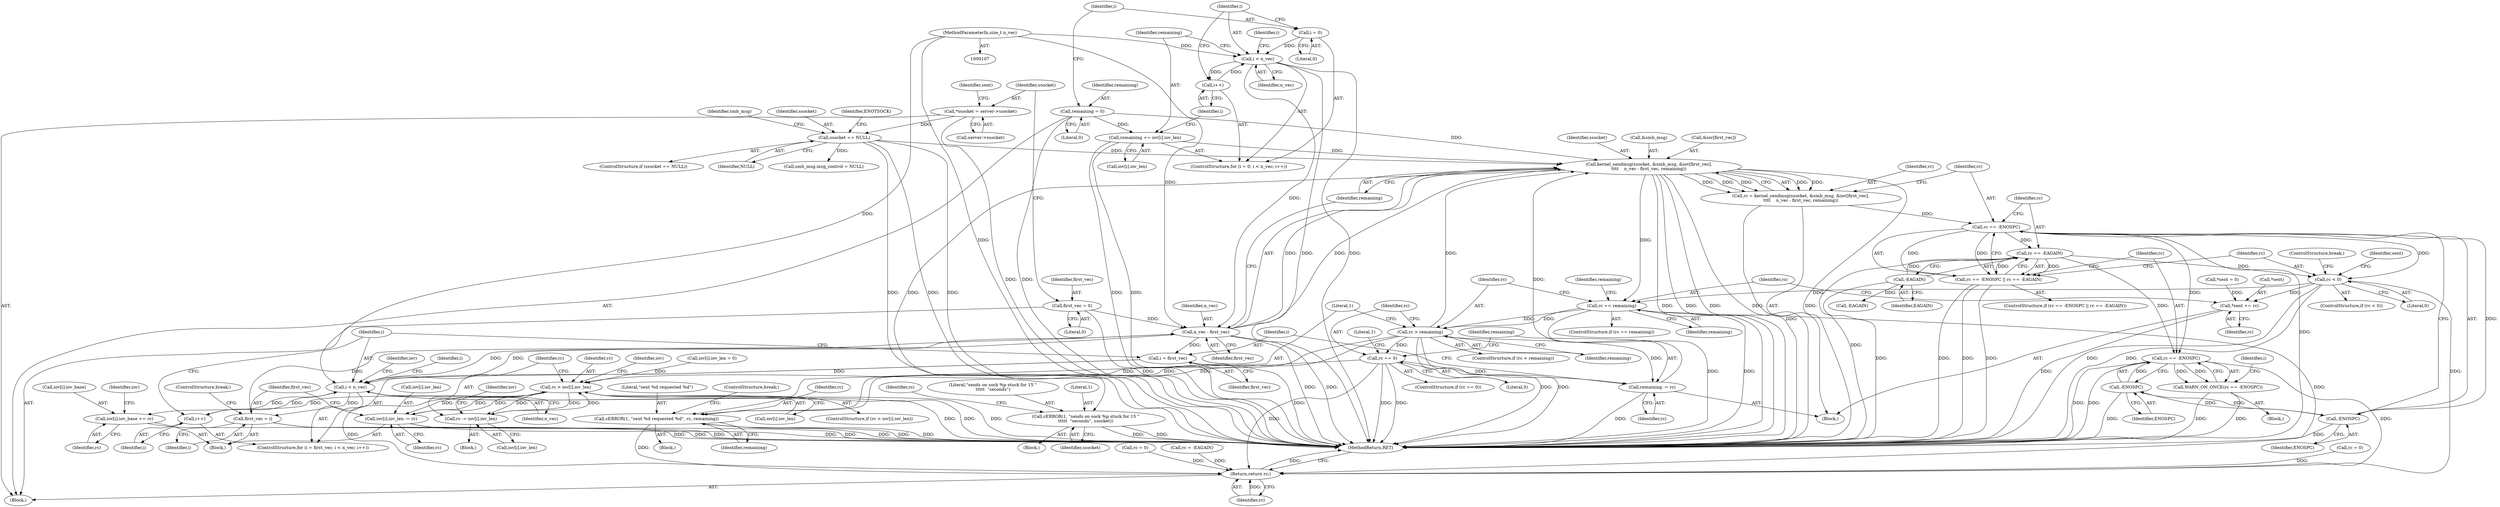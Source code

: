 digraph "0_linux_ea702b80e0bbb2448e201472127288beb82ca2fe@pointer" {
"1000214" [label="(Call,kernel_sendmsg(ssocket, &smb_msg, &iov[first_vec],\n\t\t\t\t    n_vec - first_vec, remaining))"];
"1000138" [label="(Call,ssocket == NULL)"];
"1000128" [label="(Call,*ssocket = server->ssocket)"];
"1000222" [label="(Call,n_vec - first_vec)"];
"1000319" [label="(Call,i < n_vec)"];
"1000322" [label="(Call,i++)"];
"1000316" [label="(Call,i = first_vec)"];
"1000110" [label="(MethodParameterIn,size_t n_vec)"];
"1000194" [label="(Call,i < n_vec)"];
"1000191" [label="(Call,i = 0)"];
"1000197" [label="(Call,i++)"];
"1000124" [label="(Call,first_vec = 0)"];
"1000371" [label="(Call,first_vec = i)"];
"1000187" [label="(Call,remaining = 0)"];
"1000312" [label="(Call,remaining -= rc)"];
"1000302" [label="(Call,rc == 0)"];
"1000291" [label="(Call,rc > remaining)"];
"1000282" [label="(Call,rc == remaining)"];
"1000273" [label="(Call,rc < 0)"];
"1000232" [label="(Call,rc == -EAGAIN)"];
"1000228" [label="(Call,rc == -ENOSPC)"];
"1000212" [label="(Call,rc = kernel_sendmsg(ssocket, &smb_msg, &iov[first_vec],\n\t\t\t\t    n_vec - first_vec, remaining))"];
"1000214" [label="(Call,kernel_sendmsg(ssocket, &smb_msg, &iov[first_vec],\n\t\t\t\t    n_vec - first_vec, remaining))"];
"1000199" [label="(Call,remaining += iov[i].iov_len)"];
"1000230" [label="(Call,-ENOSPC)"];
"1000240" [label="(Call,-ENOSPC)"];
"1000234" [label="(Call,-EAGAIN)"];
"1000227" [label="(Call,rc == -ENOSPC || rc == -EAGAIN)"];
"1000238" [label="(Call,rc == -ENOSPC)"];
"1000237" [label="(Call,WARN_ON_ONCE(rc == -ENOSPC))"];
"1000381" [label="(Return,return rc;)"];
"1000277" [label="(Call,*sent += rc)"];
"1000258" [label="(Call,cERROR(1, \"sends on sock %p stuck for 15 \"\n\t\t\t\t\t  \"seconds\", ssocket))"];
"1000295" [label="(Call,cERROR(1, \"sent %d requested %d\", rc, remaining))"];
"1000333" [label="(Call,rc > iov[i].iov_len)"];
"1000341" [label="(Call,rc -= iov[i].iov_len)"];
"1000357" [label="(Call,iov[i].iov_base += rc)"];
"1000364" [label="(Call,iov[i].iov_len -= rc)"];
"1000195" [label="(Identifier,i)"];
"1000110" [label="(MethodParameterIn,size_t n_vec)"];
"1000340" [label="(Block,)"];
"1000225" [label="(Identifier,remaining)"];
"1000276" [label="(ControlStructure,break;)"];
"1000382" [label="(Identifier,rc)"];
"1000281" [label="(ControlStructure,if (rc == remaining))"];
"1000234" [label="(Call,-EAGAIN)"];
"1000130" [label="(Call,server->ssocket)"];
"1000196" [label="(Identifier,n_vec)"];
"1000314" [label="(Identifier,rc)"];
"1000351" [label="(Identifier,iov)"];
"1000194" [label="(Call,i < n_vec)"];
"1000334" [label="(Identifier,rc)"];
"1000215" [label="(Identifier,ssocket)"];
"1000198" [label="(Identifier,i)"];
"1000378" [label="(Call,rc = 0)"];
"1000137" [label="(ControlStructure,if (ssocket == NULL))"];
"1000263" [label="(Identifier,rc)"];
"1000260" [label="(Literal,\"sends on sock %p stuck for 15 \"\n\t\t\t\t\t  \"seconds\")"];
"1000280" [label="(Identifier,rc)"];
"1000212" [label="(Call,rc = kernel_sendmsg(ssocket, &smb_msg, &iov[first_vec],\n\t\t\t\t    n_vec - first_vec, remaining))"];
"1000188" [label="(Identifier,remaining)"];
"1000321" [label="(Identifier,n_vec)"];
"1000262" [label="(Call,rc = -EAGAIN)"];
"1000226" [label="(ControlStructure,if (rc == -ENOSPC || rc == -EAGAIN))"];
"1000275" [label="(Literal,0)"];
"1000224" [label="(Identifier,first_vec)"];
"1000320" [label="(Identifier,i)"];
"1000243" [label="(Identifier,i)"];
"1000316" [label="(Call,i = first_vec)"];
"1000367" [label="(Identifier,iov)"];
"1000240" [label="(Call,-ENOSPC)"];
"1000207" [label="(Identifier,i)"];
"1000222" [label="(Call,n_vec - first_vec)"];
"1000279" [label="(Identifier,sent)"];
"1000193" [label="(Literal,0)"];
"1000342" [label="(Identifier,rc)"];
"1000126" [label="(Literal,0)"];
"1000313" [label="(Identifier,remaining)"];
"1000216" [label="(Call,&smb_msg)"];
"1000360" [label="(Identifier,iov)"];
"1000372" [label="(Identifier,first_vec)"];
"1000239" [label="(Identifier,rc)"];
"1000319" [label="(Call,i < n_vec)"];
"1000146" [label="(Identifier,smb_msg)"];
"1000357" [label="(Call,iov[i].iov_base += rc)"];
"1000356" [label="(Block,)"];
"1000304" [label="(Literal,0)"];
"1000133" [label="(Call,*sent = 0)"];
"1000273" [label="(Call,rc < 0)"];
"1000227" [label="(Call,rc == -ENOSPC || rc == -EAGAIN)"];
"1000312" [label="(Call,remaining -= rc)"];
"1000315" [label="(ControlStructure,for (i = first_vec; i < n_vec; i++))"];
"1000370" [label="(Identifier,rc)"];
"1000139" [label="(Identifier,ssocket)"];
"1000374" [label="(ControlStructure,break;)"];
"1000297" [label="(Literal,\"sent %d requested %d\")"];
"1000328" [label="(Identifier,iov)"];
"1000191" [label="(Call,i = 0)"];
"1000125" [label="(Identifier,first_vec)"];
"1000295" [label="(Call,cERROR(1, \"sent %d requested %d\", rc, remaining))"];
"1000192" [label="(Identifier,i)"];
"1000332" [label="(ControlStructure,if (rc > iov[i].iov_len))"];
"1000333" [label="(Call,rc > iov[i].iov_len)"];
"1000278" [label="(Call,*sent)"];
"1000383" [label="(MethodReturn,RET)"];
"1000318" [label="(Identifier,first_vec)"];
"1000228" [label="(Call,rc == -ENOSPC)"];
"1000236" [label="(Block,)"];
"1000277" [label="(Call,*sent += rc)"];
"1000230" [label="(Call,-ENOSPC)"];
"1000187" [label="(Call,remaining = 0)"];
"1000343" [label="(Call,iov[i].iov_len)"];
"1000124" [label="(Call,first_vec = 0)"];
"1000233" [label="(Identifier,rc)"];
"1000294" [label="(Block,)"];
"1000282" [label="(Call,rc == remaining)"];
"1000363" [label="(Identifier,rc)"];
"1000292" [label="(Identifier,rc)"];
"1000232" [label="(Call,rc == -EAGAIN)"];
"1000335" [label="(Call,iov[i].iov_len)"];
"1000112" [label="(Block,)"];
"1000218" [label="(Call,&iov[first_vec])"];
"1000274" [label="(Identifier,rc)"];
"1000358" [label="(Call,iov[i].iov_base)"];
"1000140" [label="(Identifier,NULL)"];
"1000365" [label="(Call,iov[i].iov_len)"];
"1000371" [label="(Call,first_vec = i)"];
"1000235" [label="(Identifier,EAGAIN)"];
"1000129" [label="(Identifier,ssocket)"];
"1000238" [label="(Call,rc == -ENOSPC)"];
"1000135" [label="(Identifier,sent)"];
"1000376" [label="(Identifier,i)"];
"1000200" [label="(Identifier,remaining)"];
"1000261" [label="(Identifier,ssocket)"];
"1000214" [label="(Call,kernel_sendmsg(ssocket, &smb_msg, &iov[first_vec],\n\t\t\t\t    n_vec - first_vec, remaining))"];
"1000197" [label="(Call,i++)"];
"1000307" [label="(Literal,1)"];
"1000264" [label="(Call,-EAGAIN)"];
"1000229" [label="(Identifier,rc)"];
"1000348" [label="(Call,iov[i].iov_len = 0)"];
"1000272" [label="(ControlStructure,if (rc < 0))"];
"1000341" [label="(Call,rc -= iov[i].iov_len)"];
"1000143" [label="(Identifier,ENOTSOCK)"];
"1000300" [label="(ControlStructure,break;)"];
"1000293" [label="(Identifier,remaining)"];
"1000128" [label="(Call,*ssocket = server->ssocket)"];
"1000190" [label="(ControlStructure,for (i = 0; i < n_vec; i++))"];
"1000258" [label="(Call,cERROR(1, \"sends on sock %p stuck for 15 \"\n\t\t\t\t\t  \"seconds\", ssocket))"];
"1000283" [label="(Identifier,rc)"];
"1000160" [label="(Call,smb_msg.msg_control = NULL)"];
"1000138" [label="(Call,ssocket == NULL)"];
"1000301" [label="(ControlStructure,if (rc == 0))"];
"1000241" [label="(Identifier,ENOSPC)"];
"1000223" [label="(Identifier,n_vec)"];
"1000322" [label="(Call,i++)"];
"1000381" [label="(Return,return rc;)"];
"1000211" [label="(Block,)"];
"1000296" [label="(Literal,1)"];
"1000317" [label="(Identifier,i)"];
"1000373" [label="(Identifier,i)"];
"1000290" [label="(ControlStructure,if (rc > remaining))"];
"1000114" [label="(Call,rc = 0)"];
"1000231" [label="(Identifier,ENOSPC)"];
"1000201" [label="(Call,iov[i].iov_len)"];
"1000291" [label="(Call,rc > remaining)"];
"1000299" [label="(Identifier,remaining)"];
"1000298" [label="(Identifier,rc)"];
"1000303" [label="(Identifier,rc)"];
"1000259" [label="(Literal,1)"];
"1000199" [label="(Call,remaining += iov[i].iov_len)"];
"1000323" [label="(Identifier,i)"];
"1000284" [label="(Identifier,remaining)"];
"1000237" [label="(Call,WARN_ON_ONCE(rc == -ENOSPC))"];
"1000213" [label="(Identifier,rc)"];
"1000302" [label="(Call,rc == 0)"];
"1000257" [label="(Block,)"];
"1000189" [label="(Literal,0)"];
"1000287" [label="(Identifier,remaining)"];
"1000364" [label="(Call,iov[i].iov_len -= rc)"];
"1000214" -> "1000212"  [label="AST: "];
"1000214" -> "1000225"  [label="CFG: "];
"1000215" -> "1000214"  [label="AST: "];
"1000216" -> "1000214"  [label="AST: "];
"1000218" -> "1000214"  [label="AST: "];
"1000222" -> "1000214"  [label="AST: "];
"1000225" -> "1000214"  [label="AST: "];
"1000212" -> "1000214"  [label="CFG: "];
"1000214" -> "1000383"  [label="DDG: "];
"1000214" -> "1000383"  [label="DDG: "];
"1000214" -> "1000383"  [label="DDG: "];
"1000214" -> "1000383"  [label="DDG: "];
"1000214" -> "1000383"  [label="DDG: "];
"1000214" -> "1000212"  [label="DDG: "];
"1000214" -> "1000212"  [label="DDG: "];
"1000214" -> "1000212"  [label="DDG: "];
"1000214" -> "1000212"  [label="DDG: "];
"1000214" -> "1000212"  [label="DDG: "];
"1000138" -> "1000214"  [label="DDG: "];
"1000222" -> "1000214"  [label="DDG: "];
"1000222" -> "1000214"  [label="DDG: "];
"1000187" -> "1000214"  [label="DDG: "];
"1000312" -> "1000214"  [label="DDG: "];
"1000291" -> "1000214"  [label="DDG: "];
"1000199" -> "1000214"  [label="DDG: "];
"1000214" -> "1000258"  [label="DDG: "];
"1000214" -> "1000282"  [label="DDG: "];
"1000138" -> "1000137"  [label="AST: "];
"1000138" -> "1000140"  [label="CFG: "];
"1000139" -> "1000138"  [label="AST: "];
"1000140" -> "1000138"  [label="AST: "];
"1000143" -> "1000138"  [label="CFG: "];
"1000146" -> "1000138"  [label="CFG: "];
"1000138" -> "1000383"  [label="DDG: "];
"1000138" -> "1000383"  [label="DDG: "];
"1000138" -> "1000383"  [label="DDG: "];
"1000128" -> "1000138"  [label="DDG: "];
"1000138" -> "1000160"  [label="DDG: "];
"1000128" -> "1000112"  [label="AST: "];
"1000128" -> "1000130"  [label="CFG: "];
"1000129" -> "1000128"  [label="AST: "];
"1000130" -> "1000128"  [label="AST: "];
"1000135" -> "1000128"  [label="CFG: "];
"1000128" -> "1000383"  [label="DDG: "];
"1000222" -> "1000224"  [label="CFG: "];
"1000223" -> "1000222"  [label="AST: "];
"1000224" -> "1000222"  [label="AST: "];
"1000225" -> "1000222"  [label="CFG: "];
"1000222" -> "1000383"  [label="DDG: "];
"1000222" -> "1000383"  [label="DDG: "];
"1000319" -> "1000222"  [label="DDG: "];
"1000194" -> "1000222"  [label="DDG: "];
"1000110" -> "1000222"  [label="DDG: "];
"1000124" -> "1000222"  [label="DDG: "];
"1000371" -> "1000222"  [label="DDG: "];
"1000222" -> "1000316"  [label="DDG: "];
"1000222" -> "1000319"  [label="DDG: "];
"1000319" -> "1000315"  [label="AST: "];
"1000319" -> "1000321"  [label="CFG: "];
"1000320" -> "1000319"  [label="AST: "];
"1000321" -> "1000319"  [label="AST: "];
"1000328" -> "1000319"  [label="CFG: "];
"1000376" -> "1000319"  [label="CFG: "];
"1000319" -> "1000383"  [label="DDG: "];
"1000319" -> "1000383"  [label="DDG: "];
"1000322" -> "1000319"  [label="DDG: "];
"1000316" -> "1000319"  [label="DDG: "];
"1000110" -> "1000319"  [label="DDG: "];
"1000319" -> "1000322"  [label="DDG: "];
"1000319" -> "1000371"  [label="DDG: "];
"1000322" -> "1000315"  [label="AST: "];
"1000322" -> "1000323"  [label="CFG: "];
"1000323" -> "1000322"  [label="AST: "];
"1000320" -> "1000322"  [label="CFG: "];
"1000316" -> "1000315"  [label="AST: "];
"1000316" -> "1000318"  [label="CFG: "];
"1000317" -> "1000316"  [label="AST: "];
"1000318" -> "1000316"  [label="AST: "];
"1000320" -> "1000316"  [label="CFG: "];
"1000316" -> "1000383"  [label="DDG: "];
"1000110" -> "1000107"  [label="AST: "];
"1000110" -> "1000383"  [label="DDG: "];
"1000110" -> "1000194"  [label="DDG: "];
"1000194" -> "1000190"  [label="AST: "];
"1000194" -> "1000196"  [label="CFG: "];
"1000195" -> "1000194"  [label="AST: "];
"1000196" -> "1000194"  [label="AST: "];
"1000200" -> "1000194"  [label="CFG: "];
"1000207" -> "1000194"  [label="CFG: "];
"1000194" -> "1000383"  [label="DDG: "];
"1000194" -> "1000383"  [label="DDG: "];
"1000191" -> "1000194"  [label="DDG: "];
"1000197" -> "1000194"  [label="DDG: "];
"1000194" -> "1000197"  [label="DDG: "];
"1000191" -> "1000190"  [label="AST: "];
"1000191" -> "1000193"  [label="CFG: "];
"1000192" -> "1000191"  [label="AST: "];
"1000193" -> "1000191"  [label="AST: "];
"1000195" -> "1000191"  [label="CFG: "];
"1000197" -> "1000190"  [label="AST: "];
"1000197" -> "1000198"  [label="CFG: "];
"1000198" -> "1000197"  [label="AST: "];
"1000195" -> "1000197"  [label="CFG: "];
"1000124" -> "1000112"  [label="AST: "];
"1000124" -> "1000126"  [label="CFG: "];
"1000125" -> "1000124"  [label="AST: "];
"1000126" -> "1000124"  [label="AST: "];
"1000129" -> "1000124"  [label="CFG: "];
"1000124" -> "1000383"  [label="DDG: "];
"1000371" -> "1000356"  [label="AST: "];
"1000371" -> "1000373"  [label="CFG: "];
"1000372" -> "1000371"  [label="AST: "];
"1000373" -> "1000371"  [label="AST: "];
"1000374" -> "1000371"  [label="CFG: "];
"1000371" -> "1000383"  [label="DDG: "];
"1000371" -> "1000383"  [label="DDG: "];
"1000187" -> "1000112"  [label="AST: "];
"1000187" -> "1000189"  [label="CFG: "];
"1000188" -> "1000187"  [label="AST: "];
"1000189" -> "1000187"  [label="AST: "];
"1000192" -> "1000187"  [label="CFG: "];
"1000187" -> "1000383"  [label="DDG: "];
"1000187" -> "1000199"  [label="DDG: "];
"1000312" -> "1000211"  [label="AST: "];
"1000312" -> "1000314"  [label="CFG: "];
"1000313" -> "1000312"  [label="AST: "];
"1000314" -> "1000312"  [label="AST: "];
"1000317" -> "1000312"  [label="CFG: "];
"1000312" -> "1000383"  [label="DDG: "];
"1000302" -> "1000312"  [label="DDG: "];
"1000291" -> "1000312"  [label="DDG: "];
"1000302" -> "1000301"  [label="AST: "];
"1000302" -> "1000304"  [label="CFG: "];
"1000303" -> "1000302"  [label="AST: "];
"1000304" -> "1000302"  [label="AST: "];
"1000307" -> "1000302"  [label="CFG: "];
"1000313" -> "1000302"  [label="CFG: "];
"1000302" -> "1000383"  [label="DDG: "];
"1000302" -> "1000383"  [label="DDG: "];
"1000291" -> "1000302"  [label="DDG: "];
"1000302" -> "1000333"  [label="DDG: "];
"1000302" -> "1000381"  [label="DDG: "];
"1000291" -> "1000290"  [label="AST: "];
"1000291" -> "1000293"  [label="CFG: "];
"1000292" -> "1000291"  [label="AST: "];
"1000293" -> "1000291"  [label="AST: "];
"1000296" -> "1000291"  [label="CFG: "];
"1000303" -> "1000291"  [label="CFG: "];
"1000291" -> "1000383"  [label="DDG: "];
"1000291" -> "1000383"  [label="DDG: "];
"1000282" -> "1000291"  [label="DDG: "];
"1000282" -> "1000291"  [label="DDG: "];
"1000291" -> "1000295"  [label="DDG: "];
"1000291" -> "1000295"  [label="DDG: "];
"1000282" -> "1000281"  [label="AST: "];
"1000282" -> "1000284"  [label="CFG: "];
"1000283" -> "1000282"  [label="AST: "];
"1000284" -> "1000282"  [label="AST: "];
"1000287" -> "1000282"  [label="CFG: "];
"1000292" -> "1000282"  [label="CFG: "];
"1000282" -> "1000383"  [label="DDG: "];
"1000282" -> "1000383"  [label="DDG: "];
"1000273" -> "1000282"  [label="DDG: "];
"1000282" -> "1000381"  [label="DDG: "];
"1000273" -> "1000272"  [label="AST: "];
"1000273" -> "1000275"  [label="CFG: "];
"1000274" -> "1000273"  [label="AST: "];
"1000275" -> "1000273"  [label="AST: "];
"1000276" -> "1000273"  [label="CFG: "];
"1000279" -> "1000273"  [label="CFG: "];
"1000273" -> "1000383"  [label="DDG: "];
"1000273" -> "1000383"  [label="DDG: "];
"1000232" -> "1000273"  [label="DDG: "];
"1000228" -> "1000273"  [label="DDG: "];
"1000273" -> "1000277"  [label="DDG: "];
"1000273" -> "1000381"  [label="DDG: "];
"1000232" -> "1000227"  [label="AST: "];
"1000232" -> "1000234"  [label="CFG: "];
"1000233" -> "1000232"  [label="AST: "];
"1000234" -> "1000232"  [label="AST: "];
"1000227" -> "1000232"  [label="CFG: "];
"1000232" -> "1000383"  [label="DDG: "];
"1000232" -> "1000227"  [label="DDG: "];
"1000232" -> "1000227"  [label="DDG: "];
"1000228" -> "1000232"  [label="DDG: "];
"1000234" -> "1000232"  [label="DDG: "];
"1000232" -> "1000238"  [label="DDG: "];
"1000228" -> "1000227"  [label="AST: "];
"1000228" -> "1000230"  [label="CFG: "];
"1000229" -> "1000228"  [label="AST: "];
"1000230" -> "1000228"  [label="AST: "];
"1000233" -> "1000228"  [label="CFG: "];
"1000227" -> "1000228"  [label="CFG: "];
"1000228" -> "1000383"  [label="DDG: "];
"1000228" -> "1000227"  [label="DDG: "];
"1000228" -> "1000227"  [label="DDG: "];
"1000212" -> "1000228"  [label="DDG: "];
"1000230" -> "1000228"  [label="DDG: "];
"1000228" -> "1000238"  [label="DDG: "];
"1000212" -> "1000211"  [label="AST: "];
"1000213" -> "1000212"  [label="AST: "];
"1000229" -> "1000212"  [label="CFG: "];
"1000212" -> "1000383"  [label="DDG: "];
"1000199" -> "1000190"  [label="AST: "];
"1000199" -> "1000201"  [label="CFG: "];
"1000200" -> "1000199"  [label="AST: "];
"1000201" -> "1000199"  [label="AST: "];
"1000198" -> "1000199"  [label="CFG: "];
"1000199" -> "1000383"  [label="DDG: "];
"1000199" -> "1000383"  [label="DDG: "];
"1000230" -> "1000231"  [label="CFG: "];
"1000231" -> "1000230"  [label="AST: "];
"1000230" -> "1000383"  [label="DDG: "];
"1000240" -> "1000230"  [label="DDG: "];
"1000230" -> "1000240"  [label="DDG: "];
"1000240" -> "1000238"  [label="AST: "];
"1000240" -> "1000241"  [label="CFG: "];
"1000241" -> "1000240"  [label="AST: "];
"1000238" -> "1000240"  [label="CFG: "];
"1000240" -> "1000383"  [label="DDG: "];
"1000240" -> "1000238"  [label="DDG: "];
"1000234" -> "1000235"  [label="CFG: "];
"1000235" -> "1000234"  [label="AST: "];
"1000234" -> "1000383"  [label="DDG: "];
"1000234" -> "1000264"  [label="DDG: "];
"1000227" -> "1000226"  [label="AST: "];
"1000239" -> "1000227"  [label="CFG: "];
"1000274" -> "1000227"  [label="CFG: "];
"1000227" -> "1000383"  [label="DDG: "];
"1000227" -> "1000383"  [label="DDG: "];
"1000227" -> "1000383"  [label="DDG: "];
"1000238" -> "1000237"  [label="AST: "];
"1000239" -> "1000238"  [label="AST: "];
"1000237" -> "1000238"  [label="CFG: "];
"1000238" -> "1000383"  [label="DDG: "];
"1000238" -> "1000383"  [label="DDG: "];
"1000238" -> "1000237"  [label="DDG: "];
"1000238" -> "1000237"  [label="DDG: "];
"1000238" -> "1000381"  [label="DDG: "];
"1000237" -> "1000236"  [label="AST: "];
"1000243" -> "1000237"  [label="CFG: "];
"1000237" -> "1000383"  [label="DDG: "];
"1000237" -> "1000383"  [label="DDG: "];
"1000381" -> "1000112"  [label="AST: "];
"1000381" -> "1000382"  [label="CFG: "];
"1000382" -> "1000381"  [label="AST: "];
"1000383" -> "1000381"  [label="CFG: "];
"1000381" -> "1000383"  [label="DDG: "];
"1000382" -> "1000381"  [label="DDG: "];
"1000295" -> "1000381"  [label="DDG: "];
"1000262" -> "1000381"  [label="DDG: "];
"1000378" -> "1000381"  [label="DDG: "];
"1000114" -> "1000381"  [label="DDG: "];
"1000333" -> "1000381"  [label="DDG: "];
"1000277" -> "1000211"  [label="AST: "];
"1000277" -> "1000280"  [label="CFG: "];
"1000278" -> "1000277"  [label="AST: "];
"1000280" -> "1000277"  [label="AST: "];
"1000283" -> "1000277"  [label="CFG: "];
"1000277" -> "1000383"  [label="DDG: "];
"1000133" -> "1000277"  [label="DDG: "];
"1000258" -> "1000257"  [label="AST: "];
"1000258" -> "1000261"  [label="CFG: "];
"1000259" -> "1000258"  [label="AST: "];
"1000260" -> "1000258"  [label="AST: "];
"1000261" -> "1000258"  [label="AST: "];
"1000263" -> "1000258"  [label="CFG: "];
"1000258" -> "1000383"  [label="DDG: "];
"1000258" -> "1000383"  [label="DDG: "];
"1000295" -> "1000294"  [label="AST: "];
"1000295" -> "1000299"  [label="CFG: "];
"1000296" -> "1000295"  [label="AST: "];
"1000297" -> "1000295"  [label="AST: "];
"1000298" -> "1000295"  [label="AST: "];
"1000299" -> "1000295"  [label="AST: "];
"1000300" -> "1000295"  [label="CFG: "];
"1000295" -> "1000383"  [label="DDG: "];
"1000295" -> "1000383"  [label="DDG: "];
"1000295" -> "1000383"  [label="DDG: "];
"1000333" -> "1000332"  [label="AST: "];
"1000333" -> "1000335"  [label="CFG: "];
"1000334" -> "1000333"  [label="AST: "];
"1000335" -> "1000333"  [label="AST: "];
"1000342" -> "1000333"  [label="CFG: "];
"1000360" -> "1000333"  [label="CFG: "];
"1000333" -> "1000383"  [label="DDG: "];
"1000341" -> "1000333"  [label="DDG: "];
"1000364" -> "1000333"  [label="DDG: "];
"1000348" -> "1000333"  [label="DDG: "];
"1000333" -> "1000341"  [label="DDG: "];
"1000333" -> "1000341"  [label="DDG: "];
"1000333" -> "1000357"  [label="DDG: "];
"1000333" -> "1000364"  [label="DDG: "];
"1000333" -> "1000364"  [label="DDG: "];
"1000341" -> "1000340"  [label="AST: "];
"1000341" -> "1000343"  [label="CFG: "];
"1000342" -> "1000341"  [label="AST: "];
"1000343" -> "1000341"  [label="AST: "];
"1000351" -> "1000341"  [label="CFG: "];
"1000357" -> "1000356"  [label="AST: "];
"1000357" -> "1000363"  [label="CFG: "];
"1000358" -> "1000357"  [label="AST: "];
"1000363" -> "1000357"  [label="AST: "];
"1000367" -> "1000357"  [label="CFG: "];
"1000357" -> "1000383"  [label="DDG: "];
"1000364" -> "1000356"  [label="AST: "];
"1000364" -> "1000370"  [label="CFG: "];
"1000365" -> "1000364"  [label="AST: "];
"1000370" -> "1000364"  [label="AST: "];
"1000372" -> "1000364"  [label="CFG: "];
"1000364" -> "1000383"  [label="DDG: "];
"1000364" -> "1000383"  [label="DDG: "];
}
